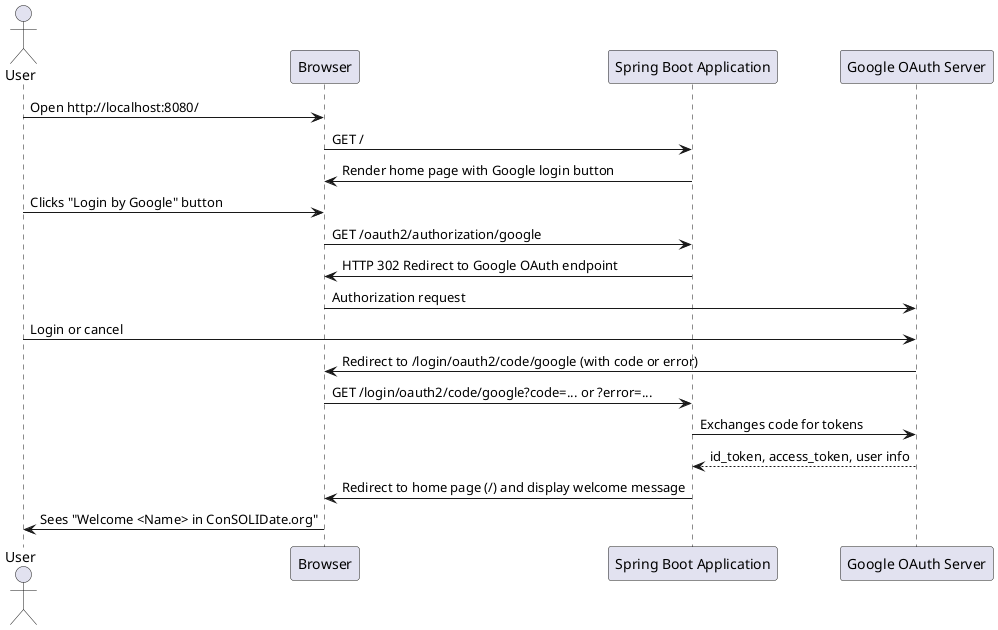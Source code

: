 @startuml
actor User
participant Browser
participant "Spring Boot Application"
participant "Google OAuth Server"

User -> Browser : Open http://localhost:8080/
Browser -> "Spring Boot Application" : GET /
"Spring Boot Application" -> Browser : Render home page with Google login button

User -> Browser : Clicks "Login by Google" button
Browser -> "Spring Boot Application" : GET /oauth2/authorization/google
"Spring Boot Application" -> Browser : HTTP 302 Redirect to Google OAuth endpoint
Browser -> "Google OAuth Server" : Authorization request

User -> "Google OAuth Server" : Login or cancel
"Google OAuth Server" -> Browser : Redirect to /login/oauth2/code/google (with code or error)
Browser -> "Spring Boot Application" : GET /login/oauth2/code/google?code=... or ?error=...

"Spring Boot Application" -> "Google OAuth Server" : Exchanges code for tokens
"Google OAuth Server" --> "Spring Boot Application" : id_token, access_token, user info

"Spring Boot Application" -> Browser : Redirect to home page (/) and display welcome message
Browser -> User : Sees "Welcome <Name> in ConSOLIDate.org"
@enduml
